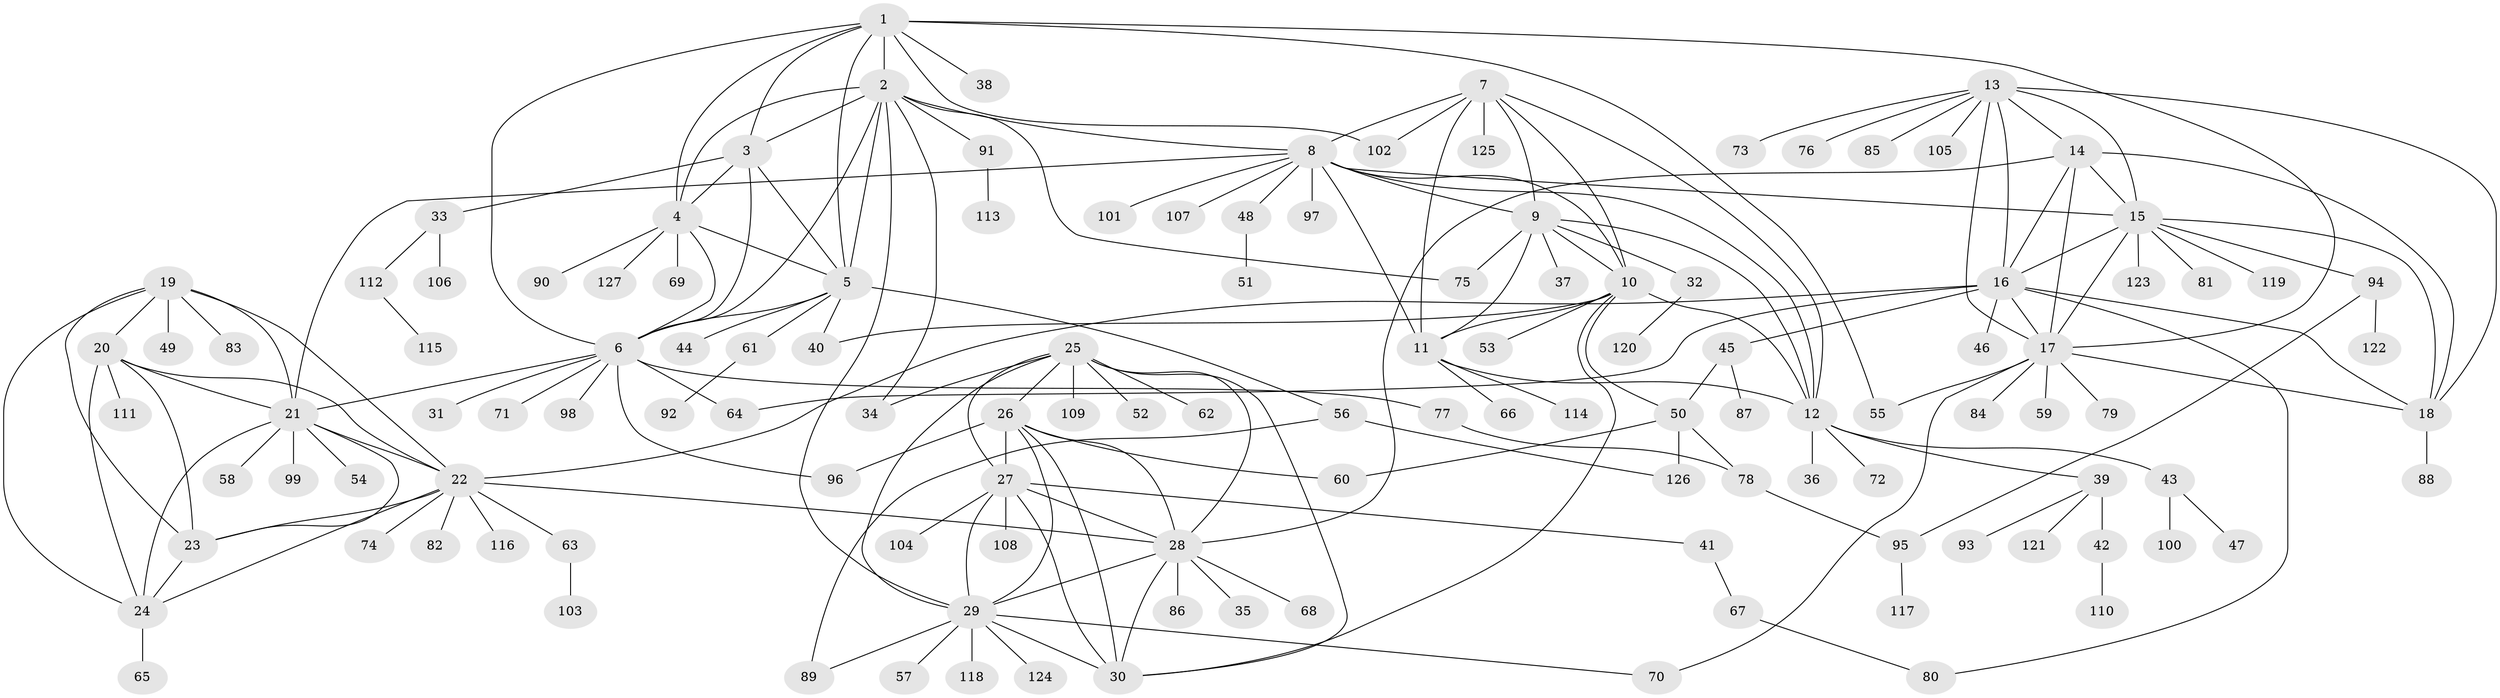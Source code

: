 // Generated by graph-tools (version 1.1) at 2025/16/03/09/25 04:16:01]
// undirected, 127 vertices, 197 edges
graph export_dot {
graph [start="1"]
  node [color=gray90,style=filled];
  1;
  2;
  3;
  4;
  5;
  6;
  7;
  8;
  9;
  10;
  11;
  12;
  13;
  14;
  15;
  16;
  17;
  18;
  19;
  20;
  21;
  22;
  23;
  24;
  25;
  26;
  27;
  28;
  29;
  30;
  31;
  32;
  33;
  34;
  35;
  36;
  37;
  38;
  39;
  40;
  41;
  42;
  43;
  44;
  45;
  46;
  47;
  48;
  49;
  50;
  51;
  52;
  53;
  54;
  55;
  56;
  57;
  58;
  59;
  60;
  61;
  62;
  63;
  64;
  65;
  66;
  67;
  68;
  69;
  70;
  71;
  72;
  73;
  74;
  75;
  76;
  77;
  78;
  79;
  80;
  81;
  82;
  83;
  84;
  85;
  86;
  87;
  88;
  89;
  90;
  91;
  92;
  93;
  94;
  95;
  96;
  97;
  98;
  99;
  100;
  101;
  102;
  103;
  104;
  105;
  106;
  107;
  108;
  109;
  110;
  111;
  112;
  113;
  114;
  115;
  116;
  117;
  118;
  119;
  120;
  121;
  122;
  123;
  124;
  125;
  126;
  127;
  1 -- 2;
  1 -- 3;
  1 -- 4;
  1 -- 5;
  1 -- 6;
  1 -- 17;
  1 -- 38;
  1 -- 55;
  1 -- 102;
  2 -- 3;
  2 -- 4;
  2 -- 5;
  2 -- 6;
  2 -- 8;
  2 -- 29;
  2 -- 34;
  2 -- 75;
  2 -- 91;
  3 -- 4;
  3 -- 5;
  3 -- 6;
  3 -- 33;
  4 -- 5;
  4 -- 6;
  4 -- 69;
  4 -- 90;
  4 -- 127;
  5 -- 6;
  5 -- 40;
  5 -- 44;
  5 -- 56;
  5 -- 61;
  6 -- 21;
  6 -- 31;
  6 -- 64;
  6 -- 71;
  6 -- 77;
  6 -- 96;
  6 -- 98;
  7 -- 8;
  7 -- 9;
  7 -- 10;
  7 -- 11;
  7 -- 12;
  7 -- 102;
  7 -- 125;
  8 -- 9;
  8 -- 10;
  8 -- 11;
  8 -- 12;
  8 -- 15;
  8 -- 21;
  8 -- 48;
  8 -- 97;
  8 -- 101;
  8 -- 107;
  9 -- 10;
  9 -- 11;
  9 -- 12;
  9 -- 32;
  9 -- 37;
  9 -- 75;
  10 -- 11;
  10 -- 12;
  10 -- 30;
  10 -- 40;
  10 -- 50;
  10 -- 53;
  11 -- 12;
  11 -- 66;
  11 -- 114;
  12 -- 36;
  12 -- 39;
  12 -- 43;
  12 -- 72;
  13 -- 14;
  13 -- 15;
  13 -- 16;
  13 -- 17;
  13 -- 18;
  13 -- 73;
  13 -- 76;
  13 -- 85;
  13 -- 105;
  14 -- 15;
  14 -- 16;
  14 -- 17;
  14 -- 18;
  14 -- 28;
  15 -- 16;
  15 -- 17;
  15 -- 18;
  15 -- 81;
  15 -- 94;
  15 -- 119;
  15 -- 123;
  16 -- 17;
  16 -- 18;
  16 -- 22;
  16 -- 45;
  16 -- 46;
  16 -- 64;
  16 -- 80;
  17 -- 18;
  17 -- 55;
  17 -- 59;
  17 -- 70;
  17 -- 79;
  17 -- 84;
  18 -- 88;
  19 -- 20;
  19 -- 21;
  19 -- 22;
  19 -- 23;
  19 -- 24;
  19 -- 49;
  19 -- 83;
  20 -- 21;
  20 -- 22;
  20 -- 23;
  20 -- 24;
  20 -- 111;
  21 -- 22;
  21 -- 23;
  21 -- 24;
  21 -- 54;
  21 -- 58;
  21 -- 99;
  22 -- 23;
  22 -- 24;
  22 -- 28;
  22 -- 63;
  22 -- 74;
  22 -- 82;
  22 -- 116;
  23 -- 24;
  24 -- 65;
  25 -- 26;
  25 -- 27;
  25 -- 28;
  25 -- 29;
  25 -- 30;
  25 -- 34;
  25 -- 52;
  25 -- 62;
  25 -- 109;
  26 -- 27;
  26 -- 28;
  26 -- 29;
  26 -- 30;
  26 -- 60;
  26 -- 96;
  27 -- 28;
  27 -- 29;
  27 -- 30;
  27 -- 41;
  27 -- 104;
  27 -- 108;
  28 -- 29;
  28 -- 30;
  28 -- 35;
  28 -- 68;
  28 -- 86;
  29 -- 30;
  29 -- 57;
  29 -- 70;
  29 -- 89;
  29 -- 118;
  29 -- 124;
  32 -- 120;
  33 -- 106;
  33 -- 112;
  39 -- 42;
  39 -- 93;
  39 -- 121;
  41 -- 67;
  42 -- 110;
  43 -- 47;
  43 -- 100;
  45 -- 50;
  45 -- 87;
  48 -- 51;
  50 -- 60;
  50 -- 78;
  50 -- 126;
  56 -- 89;
  56 -- 126;
  61 -- 92;
  63 -- 103;
  67 -- 80;
  77 -- 78;
  78 -- 95;
  91 -- 113;
  94 -- 95;
  94 -- 122;
  95 -- 117;
  112 -- 115;
}
